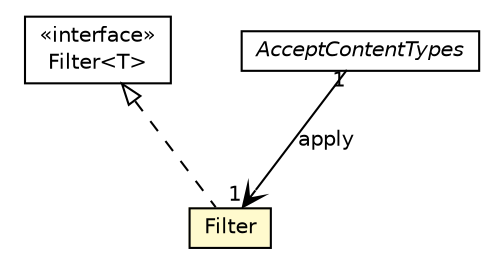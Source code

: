 #!/usr/local/bin/dot
#
# Class diagram 
# Generated by UMLGraph version R5_6-24-gf6e263 (http://www.umlgraph.org/)
#

digraph G {
	edge [fontname="Helvetica",fontsize=10,labelfontname="Helvetica",labelfontsize=10];
	node [fontname="Helvetica",fontsize=10,shape=plaintext];
	nodesep=0.25;
	ranksep=0.5;
	// io.werval.api.filters.Filter<T>
	c5236 [label=<<table title="io.werval.api.filters.Filter" border="0" cellborder="1" cellspacing="0" cellpadding="2" port="p" href="../api/filters/Filter.html">
		<tr><td><table border="0" cellspacing="0" cellpadding="1">
<tr><td align="center" balign="center"> &#171;interface&#187; </td></tr>
<tr><td align="center" balign="center"> Filter&lt;T&gt; </td></tr>
		</table></td></tr>
		</table>>, URL="../api/filters/Filter.html", fontname="Helvetica", fontcolor="black", fontsize=10.0];
	// io.werval.filters.AcceptContentTypes
	c5294 [label=<<table title="io.werval.filters.AcceptContentTypes" border="0" cellborder="1" cellspacing="0" cellpadding="2" port="p" href="./AcceptContentTypes.html">
		<tr><td><table border="0" cellspacing="0" cellpadding="1">
<tr><td align="center" balign="center"><font face="Helvetica-Oblique"> AcceptContentTypes </font></td></tr>
		</table></td></tr>
		</table>>, URL="./AcceptContentTypes.html", fontname="Helvetica", fontcolor="black", fontsize=10.0];
	// io.werval.filters.AcceptContentTypes.Filter
	c5295 [label=<<table title="io.werval.filters.AcceptContentTypes.Filter" border="0" cellborder="1" cellspacing="0" cellpadding="2" port="p" bgcolor="lemonChiffon" href="./AcceptContentTypes.Filter.html">
		<tr><td><table border="0" cellspacing="0" cellpadding="1">
<tr><td align="center" balign="center"> Filter </td></tr>
		</table></td></tr>
		</table>>, URL="./AcceptContentTypes.Filter.html", fontname="Helvetica", fontcolor="black", fontsize=10.0];
	// io.werval.filters.AcceptContentTypes NAVASSOC io.werval.filters.AcceptContentTypes.Filter
	c5294:p -> c5295:p [taillabel="1", label="apply", headlabel="1", fontname="Helvetica", fontcolor="black", fontsize=10.0, color="black", arrowhead=open];
	//io.werval.filters.AcceptContentTypes.Filter implements io.werval.api.filters.Filter<T>
	c5236:p -> c5295:p [dir=back,arrowtail=empty,style=dashed];
}


